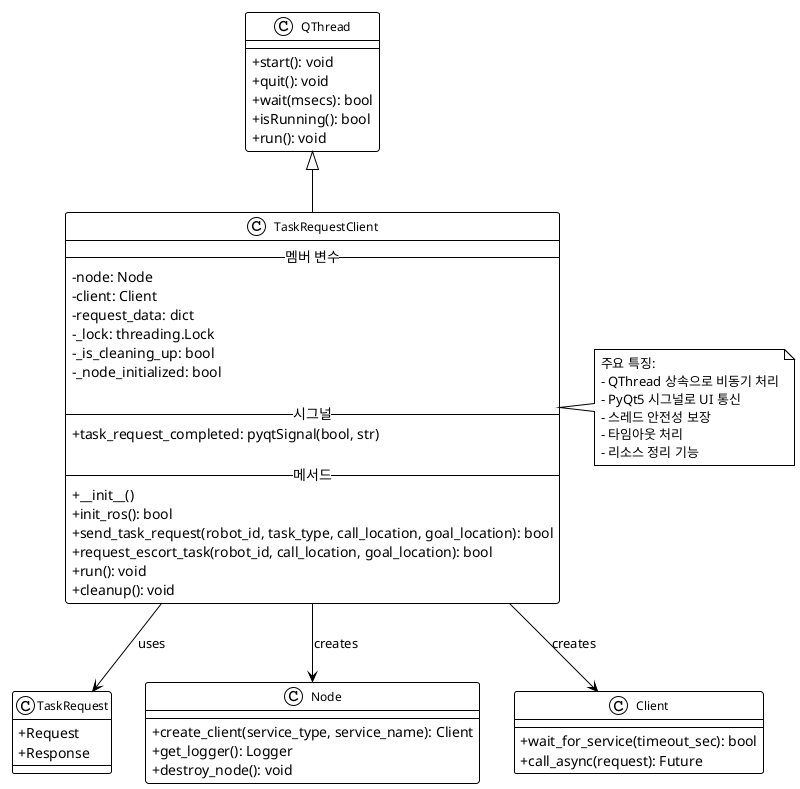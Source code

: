 @startuml TaskRequestClient Class

!theme plain
skinparam backgroundColor #FFFFFF
skinparam classAttributeIconSize 0
skinparam classFontSize 12

class TaskRequestClient {
    -- 멤버 변수 --
    - node: Node
    - client: Client
    - request_data: dict
    - _lock: threading.Lock
    - _is_cleaning_up: bool
    - _node_initialized: bool
    
    -- 시그널 --
    + task_request_completed: pyqtSignal(bool, str)
    
    -- 메서드 --
    + __init__()
    + init_ros(): bool
    + send_task_request(robot_id, task_type, call_location, goal_location): bool
    + request_escort_task(robot_id, call_location, goal_location): bool
    + run(): void
    + cleanup(): void
}

class QThread {
    + start(): void
    + quit(): void
    + wait(msecs): bool
    + isRunning(): bool
    + run(): void
}

class TaskRequest {
    + Request
    + Response
}

class Node {
    + create_client(service_type, service_name): Client
    + get_logger(): Logger
    + destroy_node(): void
}

class Client {
    + wait_for_service(timeout_sec): bool
    + call_async(request): Future
}

QThread <|-- TaskRequestClient
TaskRequestClient --> TaskRequest : uses
TaskRequestClient --> Node : creates
TaskRequestClient --> Client : creates

note right of TaskRequestClient
    주요 특징:
    - QThread 상속으로 비동기 처리
    - PyQt5 시그널로 UI 통신
    - 스레드 안전성 보장
    - 타임아웃 처리
    - 리소스 정리 기능
end note

@enduml 